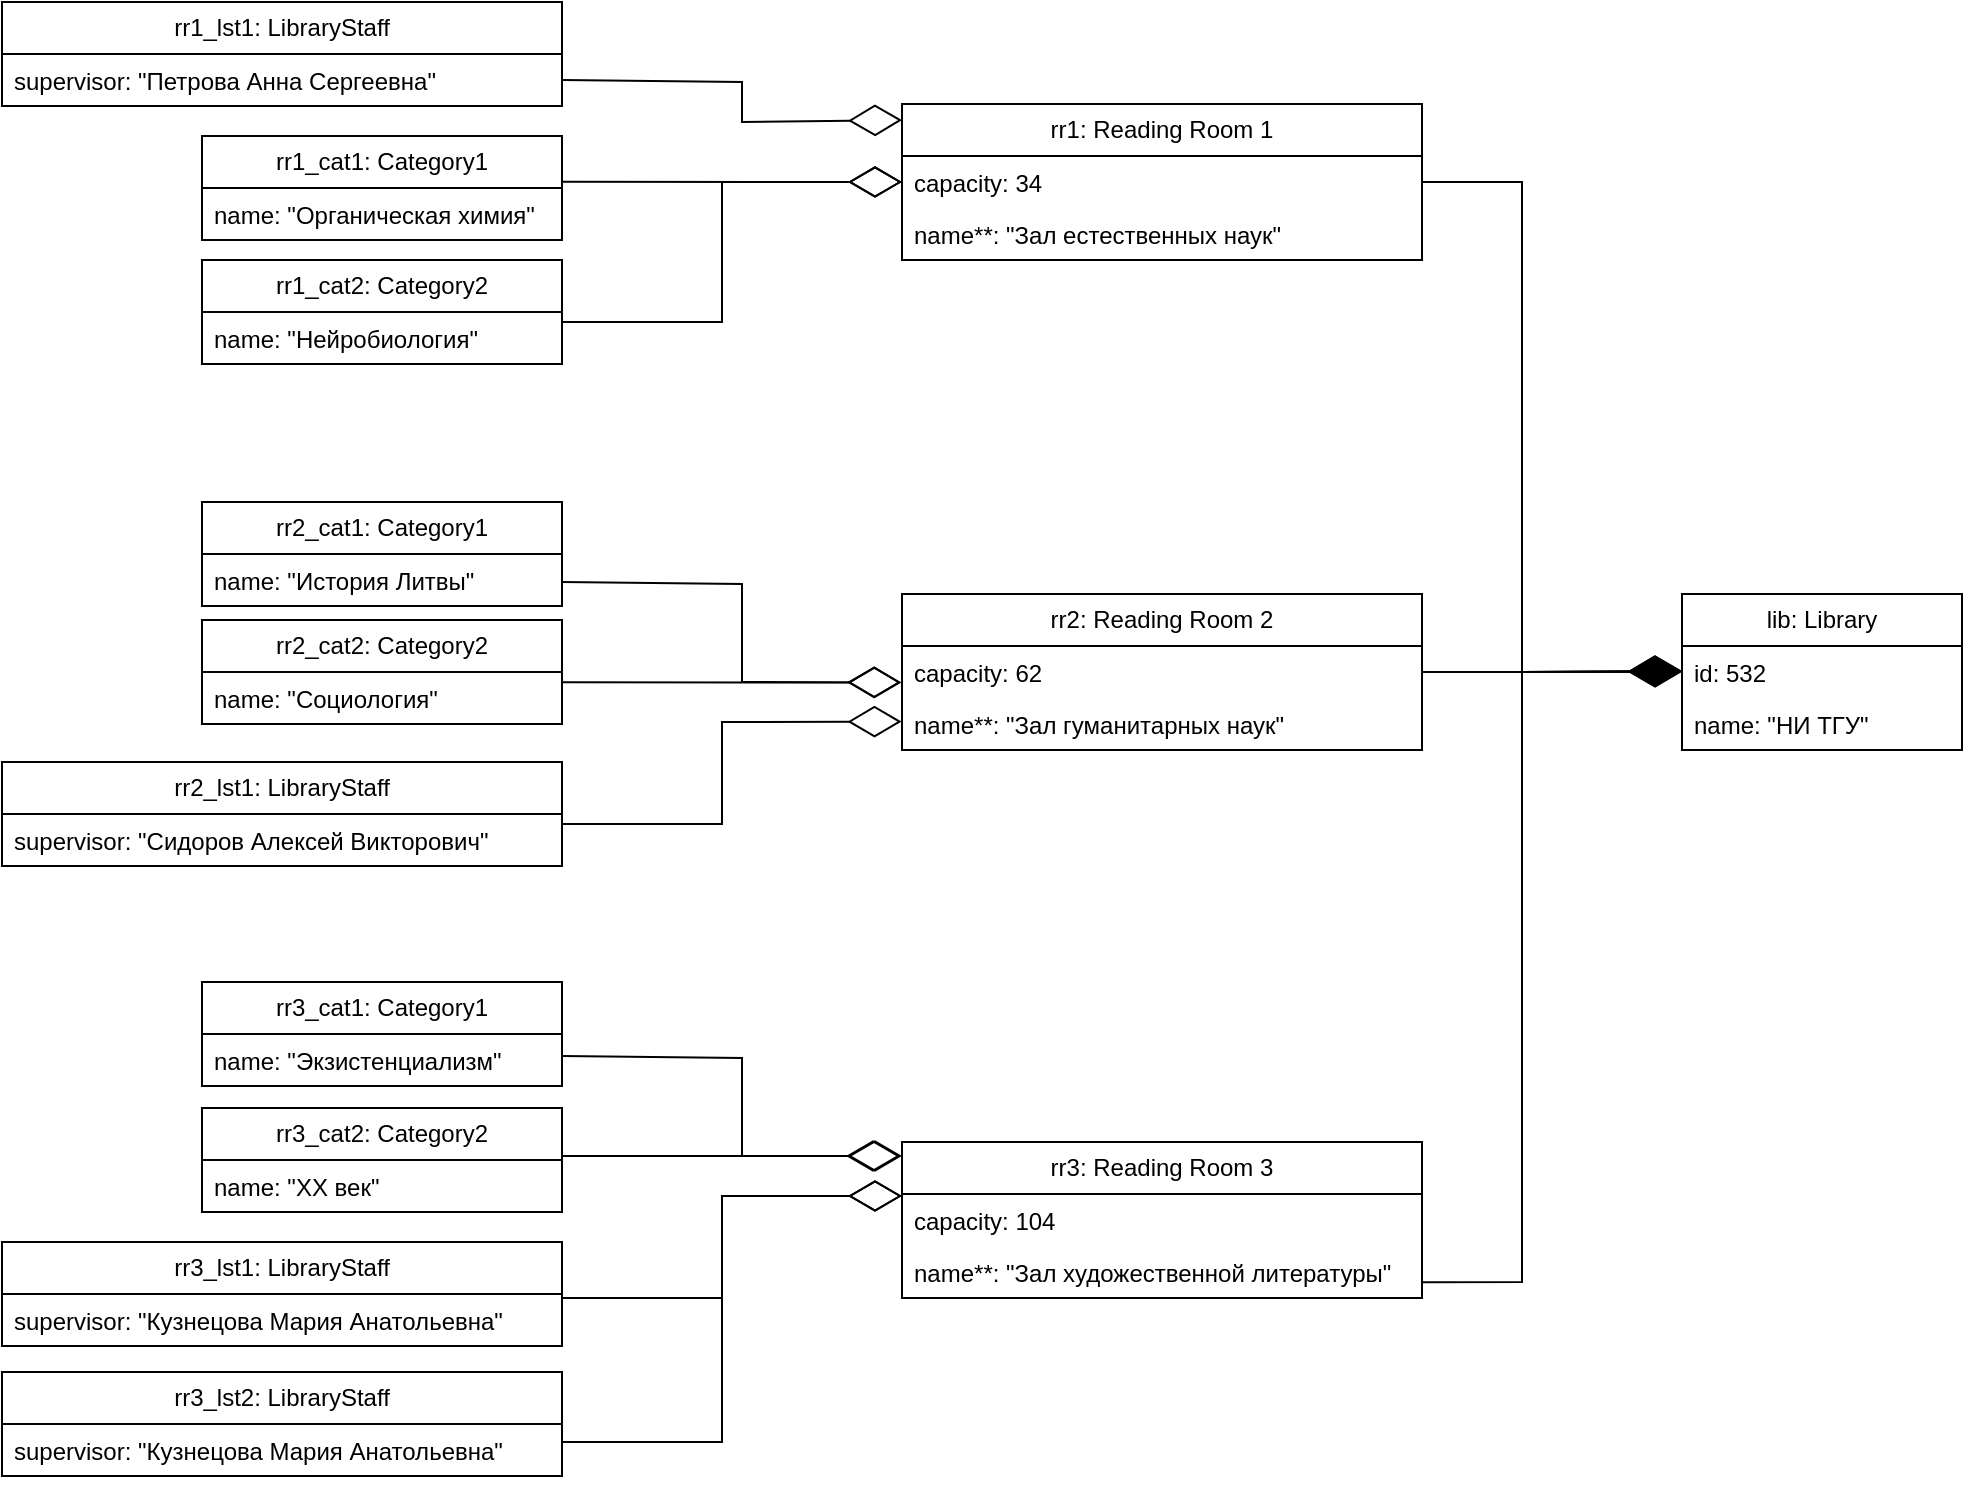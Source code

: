 <mxfile version="24.7.17">
  <diagram name="Страница — 1" id="KdCG0SkSpLmAyJHWHryo">
    <mxGraphModel dx="-2039" dy="1118" grid="1" gridSize="10" guides="1" tooltips="1" connect="1" arrows="1" fold="1" page="1" pageScale="1" pageWidth="1169" pageHeight="827" math="0" shadow="0">
      <root>
        <mxCell id="0" />
        <mxCell id="1" parent="0" />
        <mxCell id="j9VtVMgmQELDzO4jhdzW-6" value="lib: Library" style="swimlane;fontStyle=0;childLayout=stackLayout;horizontal=1;startSize=26;fillColor=none;horizontalStack=0;resizeParent=1;resizeParentMax=0;resizeLast=0;collapsible=1;marginBottom=0;whiteSpace=wrap;html=1;" vertex="1" parent="1">
          <mxGeometry x="4439" y="336" width="140" height="78" as="geometry" />
        </mxCell>
        <mxCell id="j9VtVMgmQELDzO4jhdzW-7" value="id: 532" style="text;strokeColor=none;fillColor=none;align=left;verticalAlign=top;spacingLeft=4;spacingRight=4;overflow=hidden;rotatable=0;points=[[0,0.5],[1,0.5]];portConstraint=eastwest;whiteSpace=wrap;html=1;" vertex="1" parent="j9VtVMgmQELDzO4jhdzW-6">
          <mxGeometry y="26" width="140" height="26" as="geometry" />
        </mxCell>
        <mxCell id="j9VtVMgmQELDzO4jhdzW-9" value="name: &quot;НИ ТГУ&quot;" style="text;strokeColor=none;fillColor=none;align=left;verticalAlign=top;spacingLeft=4;spacingRight=4;overflow=hidden;rotatable=0;points=[[0,0.5],[1,0.5]];portConstraint=eastwest;whiteSpace=wrap;html=1;" vertex="1" parent="j9VtVMgmQELDzO4jhdzW-6">
          <mxGeometry y="52" width="140" height="26" as="geometry" />
        </mxCell>
        <mxCell id="j9VtVMgmQELDzO4jhdzW-10" value="rr1: Reading Room 1" style="swimlane;fontStyle=0;childLayout=stackLayout;horizontal=1;startSize=26;fillColor=none;horizontalStack=0;resizeParent=1;resizeParentMax=0;resizeLast=0;collapsible=1;marginBottom=0;whiteSpace=wrap;html=1;" vertex="1" parent="1">
          <mxGeometry x="4049" y="91" width="260" height="78" as="geometry" />
        </mxCell>
        <mxCell id="j9VtVMgmQELDzO4jhdzW-11" value="capacity: 34" style="text;strokeColor=none;fillColor=none;align=left;verticalAlign=top;spacingLeft=4;spacingRight=4;overflow=hidden;rotatable=0;points=[[0,0.5],[1,0.5]];portConstraint=eastwest;whiteSpace=wrap;html=1;" vertex="1" parent="j9VtVMgmQELDzO4jhdzW-10">
          <mxGeometry y="26" width="260" height="26" as="geometry" />
        </mxCell>
        <mxCell id="j9VtVMgmQELDzO4jhdzW-12" value="name**: &quot;Зал естественных наук&quot;" style="text;strokeColor=none;fillColor=none;align=left;verticalAlign=top;spacingLeft=4;spacingRight=4;overflow=hidden;rotatable=0;points=[[0,0.5],[1,0.5]];portConstraint=eastwest;whiteSpace=wrap;html=1;" vertex="1" parent="j9VtVMgmQELDzO4jhdzW-10">
          <mxGeometry y="52" width="260" height="26" as="geometry" />
        </mxCell>
        <mxCell id="j9VtVMgmQELDzO4jhdzW-14" value="rr2: Reading Room 2" style="swimlane;fontStyle=0;childLayout=stackLayout;horizontal=1;startSize=26;fillColor=none;horizontalStack=0;resizeParent=1;resizeParentMax=0;resizeLast=0;collapsible=1;marginBottom=0;whiteSpace=wrap;html=1;" vertex="1" parent="1">
          <mxGeometry x="4049" y="336" width="260" height="78" as="geometry" />
        </mxCell>
        <mxCell id="j9VtVMgmQELDzO4jhdzW-15" value="capacity: 62" style="text;strokeColor=none;fillColor=none;align=left;verticalAlign=top;spacingLeft=4;spacingRight=4;overflow=hidden;rotatable=0;points=[[0,0.5],[1,0.5]];portConstraint=eastwest;whiteSpace=wrap;html=1;" vertex="1" parent="j9VtVMgmQELDzO4jhdzW-14">
          <mxGeometry y="26" width="260" height="26" as="geometry" />
        </mxCell>
        <mxCell id="j9VtVMgmQELDzO4jhdzW-16" value="name**: &quot;Зал гуманитарных наук&quot;" style="text;strokeColor=none;fillColor=none;align=left;verticalAlign=top;spacingLeft=4;spacingRight=4;overflow=hidden;rotatable=0;points=[[0,0.5],[1,0.5]];portConstraint=eastwest;whiteSpace=wrap;html=1;" vertex="1" parent="j9VtVMgmQELDzO4jhdzW-14">
          <mxGeometry y="52" width="260" height="26" as="geometry" />
        </mxCell>
        <mxCell id="j9VtVMgmQELDzO4jhdzW-17" value="rr3: Reading Room 3" style="swimlane;fontStyle=0;childLayout=stackLayout;horizontal=1;startSize=26;fillColor=none;horizontalStack=0;resizeParent=1;resizeParentMax=0;resizeLast=0;collapsible=1;marginBottom=0;whiteSpace=wrap;html=1;" vertex="1" parent="1">
          <mxGeometry x="4049" y="610" width="260" height="78" as="geometry" />
        </mxCell>
        <mxCell id="j9VtVMgmQELDzO4jhdzW-18" value="capacity: 104" style="text;strokeColor=none;fillColor=none;align=left;verticalAlign=top;spacingLeft=4;spacingRight=4;overflow=hidden;rotatable=0;points=[[0,0.5],[1,0.5]];portConstraint=eastwest;whiteSpace=wrap;html=1;" vertex="1" parent="j9VtVMgmQELDzO4jhdzW-17">
          <mxGeometry y="26" width="260" height="26" as="geometry" />
        </mxCell>
        <mxCell id="j9VtVMgmQELDzO4jhdzW-19" value="name**: &quot;Зал художественной литературы&quot;" style="text;strokeColor=none;fillColor=none;align=left;verticalAlign=top;spacingLeft=4;spacingRight=4;overflow=hidden;rotatable=0;points=[[0,0.5],[1,0.5]];portConstraint=eastwest;whiteSpace=wrap;html=1;" vertex="1" parent="j9VtVMgmQELDzO4jhdzW-17">
          <mxGeometry y="52" width="260" height="26" as="geometry" />
        </mxCell>
        <mxCell id="j9VtVMgmQELDzO4jhdzW-20" value="rr1_cat1: Category1" style="swimlane;fontStyle=0;childLayout=stackLayout;horizontal=1;startSize=26;fillColor=none;horizontalStack=0;resizeParent=1;resizeParentMax=0;resizeLast=0;collapsible=1;marginBottom=0;whiteSpace=wrap;html=1;" vertex="1" parent="1">
          <mxGeometry x="3699" y="107" width="180" height="52" as="geometry" />
        </mxCell>
        <mxCell id="j9VtVMgmQELDzO4jhdzW-21" value="name: &quot;Органическая химия&quot;" style="text;strokeColor=none;fillColor=none;align=left;verticalAlign=top;spacingLeft=4;spacingRight=4;overflow=hidden;rotatable=0;points=[[0,0.5],[1,0.5]];portConstraint=eastwest;whiteSpace=wrap;html=1;" vertex="1" parent="j9VtVMgmQELDzO4jhdzW-20">
          <mxGeometry y="26" width="180" height="26" as="geometry" />
        </mxCell>
        <mxCell id="j9VtVMgmQELDzO4jhdzW-24" value="rr1_cat2: Category2" style="swimlane;fontStyle=0;childLayout=stackLayout;horizontal=1;startSize=26;fillColor=none;horizontalStack=0;resizeParent=1;resizeParentMax=0;resizeLast=0;collapsible=1;marginBottom=0;whiteSpace=wrap;html=1;" vertex="1" parent="1">
          <mxGeometry x="3699" y="169" width="180" height="52" as="geometry" />
        </mxCell>
        <mxCell id="j9VtVMgmQELDzO4jhdzW-25" value="name: &quot;Нейробиология&quot;" style="text;strokeColor=none;fillColor=none;align=left;verticalAlign=top;spacingLeft=4;spacingRight=4;overflow=hidden;rotatable=0;points=[[0,0.5],[1,0.5]];portConstraint=eastwest;whiteSpace=wrap;html=1;" vertex="1" parent="j9VtVMgmQELDzO4jhdzW-24">
          <mxGeometry y="26" width="180" height="26" as="geometry" />
        </mxCell>
        <mxCell id="j9VtVMgmQELDzO4jhdzW-27" value="rr2_cat1: Category1" style="swimlane;fontStyle=0;childLayout=stackLayout;horizontal=1;startSize=26;fillColor=none;horizontalStack=0;resizeParent=1;resizeParentMax=0;resizeLast=0;collapsible=1;marginBottom=0;whiteSpace=wrap;html=1;" vertex="1" parent="1">
          <mxGeometry x="3699" y="290" width="180" height="52" as="geometry" />
        </mxCell>
        <mxCell id="j9VtVMgmQELDzO4jhdzW-28" value="name: &quot;История Литвы&quot;" style="text;strokeColor=none;fillColor=none;align=left;verticalAlign=top;spacingLeft=4;spacingRight=4;overflow=hidden;rotatable=0;points=[[0,0.5],[1,0.5]];portConstraint=eastwest;whiteSpace=wrap;html=1;" vertex="1" parent="j9VtVMgmQELDzO4jhdzW-27">
          <mxGeometry y="26" width="180" height="26" as="geometry" />
        </mxCell>
        <mxCell id="j9VtVMgmQELDzO4jhdzW-29" value="rr2_cat2: Category2" style="swimlane;fontStyle=0;childLayout=stackLayout;horizontal=1;startSize=26;fillColor=none;horizontalStack=0;resizeParent=1;resizeParentMax=0;resizeLast=0;collapsible=1;marginBottom=0;whiteSpace=wrap;html=1;" vertex="1" parent="1">
          <mxGeometry x="3699" y="349" width="180" height="52" as="geometry" />
        </mxCell>
        <mxCell id="j9VtVMgmQELDzO4jhdzW-30" value="name: &quot;Социология&quot;" style="text;strokeColor=none;fillColor=none;align=left;verticalAlign=top;spacingLeft=4;spacingRight=4;overflow=hidden;rotatable=0;points=[[0,0.5],[1,0.5]];portConstraint=eastwest;whiteSpace=wrap;html=1;" vertex="1" parent="j9VtVMgmQELDzO4jhdzW-29">
          <mxGeometry y="26" width="180" height="26" as="geometry" />
        </mxCell>
        <mxCell id="j9VtVMgmQELDzO4jhdzW-31" value="rr3_cat1: Category1" style="swimlane;fontStyle=0;childLayout=stackLayout;horizontal=1;startSize=26;fillColor=none;horizontalStack=0;resizeParent=1;resizeParentMax=0;resizeLast=0;collapsible=1;marginBottom=0;whiteSpace=wrap;html=1;" vertex="1" parent="1">
          <mxGeometry x="3699" y="530" width="180" height="52" as="geometry" />
        </mxCell>
        <mxCell id="j9VtVMgmQELDzO4jhdzW-32" value="name: &quot;Экзистенциализм&quot;" style="text;strokeColor=none;fillColor=none;align=left;verticalAlign=top;spacingLeft=4;spacingRight=4;overflow=hidden;rotatable=0;points=[[0,0.5],[1,0.5]];portConstraint=eastwest;whiteSpace=wrap;html=1;" vertex="1" parent="j9VtVMgmQELDzO4jhdzW-31">
          <mxGeometry y="26" width="180" height="26" as="geometry" />
        </mxCell>
        <mxCell id="j9VtVMgmQELDzO4jhdzW-33" value="rr3_cat2: Category2" style="swimlane;fontStyle=0;childLayout=stackLayout;horizontal=1;startSize=26;fillColor=none;horizontalStack=0;resizeParent=1;resizeParentMax=0;resizeLast=0;collapsible=1;marginBottom=0;whiteSpace=wrap;html=1;" vertex="1" parent="1">
          <mxGeometry x="3699" y="593" width="180" height="52" as="geometry" />
        </mxCell>
        <mxCell id="j9VtVMgmQELDzO4jhdzW-34" value="name: &quot;XX век&quot;" style="text;strokeColor=none;fillColor=none;align=left;verticalAlign=top;spacingLeft=4;spacingRight=4;overflow=hidden;rotatable=0;points=[[0,0.5],[1,0.5]];portConstraint=eastwest;whiteSpace=wrap;html=1;" vertex="1" parent="j9VtVMgmQELDzO4jhdzW-33">
          <mxGeometry y="26" width="180" height="26" as="geometry" />
        </mxCell>
        <mxCell id="j9VtVMgmQELDzO4jhdzW-39" value="rr1_lst1: LibraryStaff" style="swimlane;fontStyle=0;childLayout=stackLayout;horizontal=1;startSize=26;fillColor=none;horizontalStack=0;resizeParent=1;resizeParentMax=0;resizeLast=0;collapsible=1;marginBottom=0;whiteSpace=wrap;html=1;" vertex="1" parent="1">
          <mxGeometry x="3599" y="40" width="280" height="52" as="geometry" />
        </mxCell>
        <mxCell id="j9VtVMgmQELDzO4jhdzW-40" value="supervisor: &quot;Петрова Анна Сергеевна&quot;" style="text;strokeColor=none;fillColor=none;align=left;verticalAlign=top;spacingLeft=4;spacingRight=4;overflow=hidden;rotatable=0;points=[[0,0.5],[1,0.5]];portConstraint=eastwest;whiteSpace=wrap;html=1;" vertex="1" parent="j9VtVMgmQELDzO4jhdzW-39">
          <mxGeometry y="26" width="280" height="26" as="geometry" />
        </mxCell>
        <mxCell id="j9VtVMgmQELDzO4jhdzW-43" value="rr2_lst1: LibraryStaff" style="swimlane;fontStyle=0;childLayout=stackLayout;horizontal=1;startSize=26;fillColor=none;horizontalStack=0;resizeParent=1;resizeParentMax=0;resizeLast=0;collapsible=1;marginBottom=0;whiteSpace=wrap;html=1;" vertex="1" parent="1">
          <mxGeometry x="3599" y="420" width="280" height="52" as="geometry" />
        </mxCell>
        <mxCell id="j9VtVMgmQELDzO4jhdzW-44" value="supervisor: &quot;Сидоров Алексей Викторович&quot;" style="text;strokeColor=none;fillColor=none;align=left;verticalAlign=top;spacingLeft=4;spacingRight=4;overflow=hidden;rotatable=0;points=[[0,0.5],[1,0.5]];portConstraint=eastwest;whiteSpace=wrap;html=1;" vertex="1" parent="j9VtVMgmQELDzO4jhdzW-43">
          <mxGeometry y="26" width="280" height="26" as="geometry" />
        </mxCell>
        <mxCell id="j9VtVMgmQELDzO4jhdzW-45" value="rr3_lst1: LibraryStaff" style="swimlane;fontStyle=0;childLayout=stackLayout;horizontal=1;startSize=26;fillColor=none;horizontalStack=0;resizeParent=1;resizeParentMax=0;resizeLast=0;collapsible=1;marginBottom=0;whiteSpace=wrap;html=1;" vertex="1" parent="1">
          <mxGeometry x="3599" y="660" width="280" height="52" as="geometry" />
        </mxCell>
        <mxCell id="j9VtVMgmQELDzO4jhdzW-46" value="supervisor: &quot;Кузнецова Мария Анатольевна&quot;" style="text;strokeColor=none;fillColor=none;align=left;verticalAlign=top;spacingLeft=4;spacingRight=4;overflow=hidden;rotatable=0;points=[[0,0.5],[1,0.5]];portConstraint=eastwest;whiteSpace=wrap;html=1;" vertex="1" parent="j9VtVMgmQELDzO4jhdzW-45">
          <mxGeometry y="26" width="280" height="26" as="geometry" />
        </mxCell>
        <mxCell id="j9VtVMgmQELDzO4jhdzW-47" value="rr3_lst2: LibraryStaff" style="swimlane;fontStyle=0;childLayout=stackLayout;horizontal=1;startSize=26;fillColor=none;horizontalStack=0;resizeParent=1;resizeParentMax=0;resizeLast=0;collapsible=1;marginBottom=0;whiteSpace=wrap;html=1;" vertex="1" parent="1">
          <mxGeometry x="3599" y="725" width="280" height="52" as="geometry" />
        </mxCell>
        <mxCell id="j9VtVMgmQELDzO4jhdzW-48" value="supervisor: &quot;Кузнецова Мария Анатольевна&quot;" style="text;strokeColor=none;fillColor=none;align=left;verticalAlign=top;spacingLeft=4;spacingRight=4;overflow=hidden;rotatable=0;points=[[0,0.5],[1,0.5]];portConstraint=eastwest;whiteSpace=wrap;html=1;" vertex="1" parent="j9VtVMgmQELDzO4jhdzW-47">
          <mxGeometry y="26" width="280" height="26" as="geometry" />
        </mxCell>
        <mxCell id="j9VtVMgmQELDzO4jhdzW-50" value="" style="endArrow=diamondThin;endFill=0;endSize=24;html=1;rounded=0;exitX=1;exitY=0.5;exitDx=0;exitDy=0;" edge="1" parent="1" source="j9VtVMgmQELDzO4jhdzW-40">
          <mxGeometry width="160" relative="1" as="geometry">
            <mxPoint x="4069" y="410" as="sourcePoint" />
            <mxPoint x="4049" y="99" as="targetPoint" />
            <Array as="points">
              <mxPoint x="3969" y="80" />
              <mxPoint x="3969" y="100" />
            </Array>
          </mxGeometry>
        </mxCell>
        <mxCell id="j9VtVMgmQELDzO4jhdzW-51" value="" style="endArrow=diamondThin;endFill=0;endSize=24;html=1;rounded=0;entryX=0;entryY=0.5;entryDx=0;entryDy=0;exitX=1;exitY=0.441;exitDx=0;exitDy=0;exitPerimeter=0;" edge="1" parent="1" source="j9VtVMgmQELDzO4jhdzW-20" target="j9VtVMgmQELDzO4jhdzW-11">
          <mxGeometry width="160" relative="1" as="geometry">
            <mxPoint x="3799" y="170" as="sourcePoint" />
            <mxPoint x="3959" y="170" as="targetPoint" />
          </mxGeometry>
        </mxCell>
        <mxCell id="j9VtVMgmQELDzO4jhdzW-52" value="" style="endArrow=diamondThin;endFill=0;endSize=24;html=1;rounded=0;entryX=0;entryY=0.5;entryDx=0;entryDy=0;" edge="1" parent="1" target="j9VtVMgmQELDzO4jhdzW-11">
          <mxGeometry width="160" relative="1" as="geometry">
            <mxPoint x="3879" y="200" as="sourcePoint" />
            <mxPoint x="3959" y="170" as="targetPoint" />
            <Array as="points">
              <mxPoint x="3959" y="200" />
              <mxPoint x="3959" y="130" />
            </Array>
          </mxGeometry>
        </mxCell>
        <mxCell id="j9VtVMgmQELDzO4jhdzW-53" value="" style="endArrow=diamondThin;endFill=0;endSize=24;html=1;rounded=0;exitX=1;exitY=0.5;exitDx=0;exitDy=0;entryX=-0.002;entryY=0.7;entryDx=0;entryDy=0;entryPerimeter=0;" edge="1" parent="1" target="j9VtVMgmQELDzO4jhdzW-15">
          <mxGeometry width="160" relative="1" as="geometry">
            <mxPoint x="3879" y="330" as="sourcePoint" />
            <mxPoint x="4049" y="350" as="targetPoint" />
            <Array as="points">
              <mxPoint x="3969" y="331" />
              <mxPoint x="3969" y="380" />
            </Array>
          </mxGeometry>
        </mxCell>
        <mxCell id="j9VtVMgmQELDzO4jhdzW-54" value="" style="endArrow=diamondThin;endFill=0;endSize=24;html=1;rounded=0;entryX=-0.001;entryY=0.7;entryDx=0;entryDy=0;exitX=0.999;exitY=0.199;exitDx=0;exitDy=0;exitPerimeter=0;entryPerimeter=0;" edge="1" parent="1" source="j9VtVMgmQELDzO4jhdzW-30" target="j9VtVMgmQELDzO4jhdzW-15">
          <mxGeometry width="160" relative="1" as="geometry">
            <mxPoint x="3879" y="381" as="sourcePoint" />
            <mxPoint x="4049" y="381" as="targetPoint" />
            <Array as="points" />
          </mxGeometry>
        </mxCell>
        <mxCell id="j9VtVMgmQELDzO4jhdzW-55" value="" style="endArrow=diamondThin;endFill=0;endSize=24;html=1;rounded=0;entryX=-0.001;entryY=0.453;entryDx=0;entryDy=0;entryPerimeter=0;" edge="1" parent="1" target="j9VtVMgmQELDzO4jhdzW-16">
          <mxGeometry width="160" relative="1" as="geometry">
            <mxPoint x="3879" y="451" as="sourcePoint" />
            <mxPoint x="4049" y="381" as="targetPoint" />
            <Array as="points">
              <mxPoint x="3959" y="451" />
              <mxPoint x="3959" y="400" />
            </Array>
          </mxGeometry>
        </mxCell>
        <mxCell id="j9VtVMgmQELDzO4jhdzW-56" value="" style="endArrow=diamondThin;endFill=0;endSize=24;html=1;rounded=0;exitX=1;exitY=0.5;exitDx=0;exitDy=0;entryX=-0.002;entryY=0.7;entryDx=0;entryDy=0;entryPerimeter=0;" edge="1" parent="1">
          <mxGeometry width="160" relative="1" as="geometry">
            <mxPoint x="3879" y="567" as="sourcePoint" />
            <mxPoint x="4048" y="617" as="targetPoint" />
            <Array as="points">
              <mxPoint x="3969" y="568" />
              <mxPoint x="3969" y="617" />
            </Array>
          </mxGeometry>
        </mxCell>
        <mxCell id="j9VtVMgmQELDzO4jhdzW-57" value="" style="endArrow=diamondThin;endFill=0;endSize=24;html=1;rounded=0;entryX=-0.001;entryY=0.7;entryDx=0;entryDy=0;exitX=0.999;exitY=0.199;exitDx=0;exitDy=0;exitPerimeter=0;entryPerimeter=0;" edge="1" parent="1">
          <mxGeometry width="160" relative="1" as="geometry">
            <mxPoint x="3879" y="617" as="sourcePoint" />
            <mxPoint x="4049" y="617" as="targetPoint" />
            <Array as="points" />
          </mxGeometry>
        </mxCell>
        <mxCell id="j9VtVMgmQELDzO4jhdzW-58" value="" style="endArrow=diamondThin;endFill=0;endSize=24;html=1;rounded=0;entryX=-0.001;entryY=0.453;entryDx=0;entryDy=0;entryPerimeter=0;" edge="1" parent="1">
          <mxGeometry width="160" relative="1" as="geometry">
            <mxPoint x="3879" y="688" as="sourcePoint" />
            <mxPoint x="4049" y="637" as="targetPoint" />
            <Array as="points">
              <mxPoint x="3959" y="688" />
              <mxPoint x="3959" y="637" />
            </Array>
          </mxGeometry>
        </mxCell>
        <mxCell id="j9VtVMgmQELDzO4jhdzW-59" value="" style="endArrow=diamondThin;endFill=0;endSize=24;html=1;rounded=0;entryX=-0.001;entryY=0.453;entryDx=0;entryDy=0;entryPerimeter=0;" edge="1" parent="1">
          <mxGeometry width="160" relative="1" as="geometry">
            <mxPoint x="3879" y="760" as="sourcePoint" />
            <mxPoint x="4049" y="637" as="targetPoint" />
            <Array as="points">
              <mxPoint x="3959" y="760" />
              <mxPoint x="3959" y="637" />
            </Array>
          </mxGeometry>
        </mxCell>
        <mxCell id="j9VtVMgmQELDzO4jhdzW-63" value="" style="endArrow=diamondThin;endFill=1;endSize=24;html=1;rounded=0;exitX=1;exitY=0.5;exitDx=0;exitDy=0;entryX=0;entryY=0.5;entryDx=0;entryDy=0;" edge="1" parent="1" source="j9VtVMgmQELDzO4jhdzW-15" target="j9VtVMgmQELDzO4jhdzW-7">
          <mxGeometry width="160" relative="1" as="geometry">
            <mxPoint x="4269" y="330" as="sourcePoint" />
            <mxPoint x="4429" y="330" as="targetPoint" />
          </mxGeometry>
        </mxCell>
        <mxCell id="j9VtVMgmQELDzO4jhdzW-64" value="" style="endArrow=diamondThin;endFill=1;endSize=24;html=1;rounded=0;exitX=1;exitY=0.5;exitDx=0;exitDy=0;entryX=0;entryY=0.5;entryDx=0;entryDy=0;" edge="1" parent="1" source="j9VtVMgmQELDzO4jhdzW-11">
          <mxGeometry width="160" relative="1" as="geometry">
            <mxPoint x="4309" y="374.5" as="sourcePoint" />
            <mxPoint x="4439" y="374.5" as="targetPoint" />
            <Array as="points">
              <mxPoint x="4359" y="130" />
              <mxPoint x="4359" y="375" />
            </Array>
          </mxGeometry>
        </mxCell>
        <mxCell id="j9VtVMgmQELDzO4jhdzW-65" value="" style="endArrow=diamondThin;endFill=1;endSize=24;html=1;rounded=0;exitX=1;exitY=0.695;exitDx=0;exitDy=0;entryX=0;entryY=0.5;entryDx=0;entryDy=0;exitPerimeter=0;" edge="1" parent="1" source="j9VtVMgmQELDzO4jhdzW-19">
          <mxGeometry width="160" relative="1" as="geometry">
            <mxPoint x="4309" y="130" as="sourcePoint" />
            <mxPoint x="4439" y="374.5" as="targetPoint" />
            <Array as="points">
              <mxPoint x="4359" y="680" />
              <mxPoint x="4359" y="375" />
            </Array>
          </mxGeometry>
        </mxCell>
      </root>
    </mxGraphModel>
  </diagram>
</mxfile>
